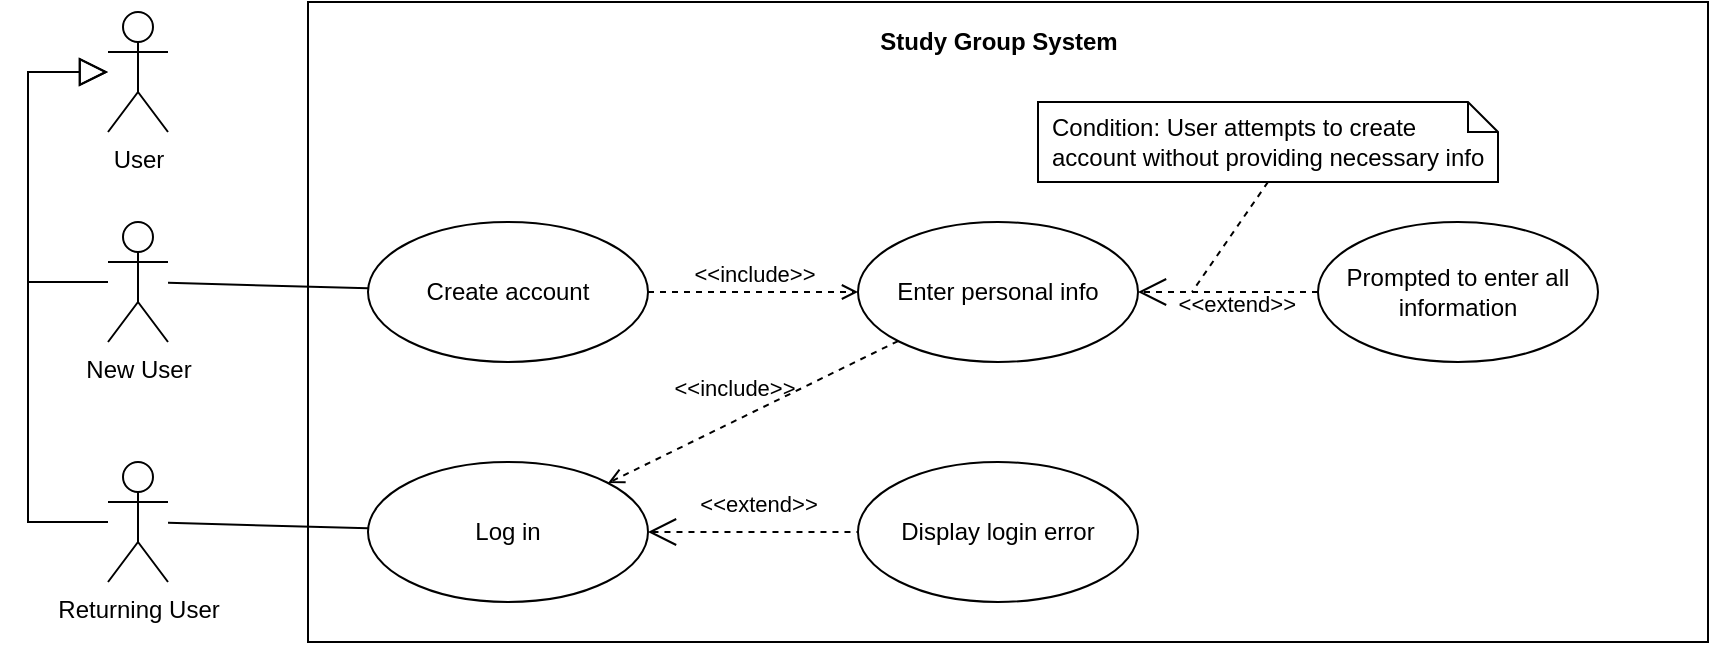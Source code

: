 <mxfile version="24.7.8">
  <diagram name="Page-1" id="9UVsAq16OEgGH-QT-e9c">
    <mxGraphModel dx="2074" dy="1199" grid="1" gridSize="10" guides="1" tooltips="1" connect="1" arrows="1" fold="1" page="1" pageScale="1" pageWidth="850" pageHeight="1100" math="0" shadow="0">
      <root>
        <mxCell id="0" />
        <mxCell id="1" parent="0" />
        <mxCell id="JgWOOsWS1i2mkN9p8RnF-55" value="" style="rounded=0;whiteSpace=wrap;html=1;" parent="1" vertex="1">
          <mxGeometry x="250" y="220" width="700" height="320" as="geometry" />
        </mxCell>
        <mxCell id="JgWOOsWS1i2mkN9p8RnF-3" value="User" style="shape=umlActor;html=1;verticalLabelPosition=bottom;verticalAlign=top;align=center;" parent="1" vertex="1">
          <mxGeometry x="150" y="225" width="30" height="60" as="geometry" />
        </mxCell>
        <mxCell id="JgWOOsWS1i2mkN9p8RnF-6" value="New User" style="shape=umlActor;html=1;verticalLabelPosition=bottom;verticalAlign=top;align=center;" parent="1" vertex="1">
          <mxGeometry x="150" y="330" width="30" height="60" as="geometry" />
        </mxCell>
        <mxCell id="JgWOOsWS1i2mkN9p8RnF-7" value="Returning User" style="shape=umlActor;html=1;verticalLabelPosition=bottom;verticalAlign=top;align=center;" parent="1" vertex="1">
          <mxGeometry x="150" y="450" width="30" height="60" as="geometry" />
        </mxCell>
        <mxCell id="JgWOOsWS1i2mkN9p8RnF-9" value="" style="edgeStyle=none;html=1;endArrow=block;endFill=0;endSize=12;verticalAlign=bottom;rounded=0;" parent="1" source="JgWOOsWS1i2mkN9p8RnF-6" target="JgWOOsWS1i2mkN9p8RnF-3" edge="1">
          <mxGeometry width="160" relative="1" as="geometry">
            <mxPoint x="140" y="190" as="sourcePoint" />
            <mxPoint x="110" y="240" as="targetPoint" />
            <Array as="points">
              <mxPoint x="110" y="360" />
              <mxPoint x="110" y="255" />
            </Array>
          </mxGeometry>
        </mxCell>
        <mxCell id="JgWOOsWS1i2mkN9p8RnF-10" value="" style="edgeStyle=none;html=1;endArrow=none;verticalAlign=bottom;rounded=0;" parent="1" source="JgWOOsWS1i2mkN9p8RnF-7" target="JgWOOsWS1i2mkN9p8RnF-2" edge="1">
          <mxGeometry width="160" relative="1" as="geometry">
            <mxPoint x="310" y="320" as="sourcePoint" />
            <mxPoint x="470" y="320" as="targetPoint" />
          </mxGeometry>
        </mxCell>
        <mxCell id="JgWOOsWS1i2mkN9p8RnF-11" value="" style="edgeStyle=none;html=1;endArrow=none;verticalAlign=bottom;rounded=0;" parent="1" source="JgWOOsWS1i2mkN9p8RnF-6" target="JgWOOsWS1i2mkN9p8RnF-4" edge="1">
          <mxGeometry width="160" relative="1" as="geometry">
            <mxPoint x="220" y="382" as="sourcePoint" />
            <mxPoint x="360" y="378" as="targetPoint" />
          </mxGeometry>
        </mxCell>
        <mxCell id="JgWOOsWS1i2mkN9p8RnF-61" value="" style="edgeStyle=none;html=1;endArrow=block;endFill=0;endSize=12;verticalAlign=bottom;rounded=0;" parent="1" source="JgWOOsWS1i2mkN9p8RnF-7" target="JgWOOsWS1i2mkN9p8RnF-3" edge="1">
          <mxGeometry width="160" relative="1" as="geometry">
            <mxPoint x="20" y="190" as="sourcePoint" />
            <mxPoint x="180" y="190" as="targetPoint" />
            <Array as="points">
              <mxPoint x="110" y="480" />
              <mxPoint x="110" y="255" />
            </Array>
          </mxGeometry>
        </mxCell>
        <mxCell id="JgWOOsWS1i2mkN9p8RnF-60" value="Study Group System" style="text;html=1;align=center;verticalAlign=middle;resizable=0;points=[];autosize=1;strokeColor=none;fillColor=none;fontStyle=1" parent="1" vertex="1">
          <mxGeometry x="530" y="225" width="130" height="30" as="geometry" />
        </mxCell>
        <mxCell id="JgWOOsWS1i2mkN9p8RnF-53" value="" style="group" parent="1" vertex="1" connectable="0">
          <mxGeometry x="280" y="270" width="545" height="210" as="geometry" />
        </mxCell>
        <mxCell id="JgWOOsWS1i2mkN9p8RnF-4" value="Create account" style="ellipse;whiteSpace=wrap;html=1;" parent="JgWOOsWS1i2mkN9p8RnF-53" vertex="1">
          <mxGeometry y="60" width="140" height="70" as="geometry" />
        </mxCell>
        <mxCell id="JgWOOsWS1i2mkN9p8RnF-12" value="Enter personal info" style="ellipse;whiteSpace=wrap;html=1;" parent="JgWOOsWS1i2mkN9p8RnF-53" vertex="1">
          <mxGeometry x="245" y="60" width="140" height="70" as="geometry" />
        </mxCell>
        <mxCell id="JgWOOsWS1i2mkN9p8RnF-14" value="&amp;lt;&amp;lt;include&amp;gt;&amp;gt;" style="edgeStyle=none;html=1;endArrow=open;verticalAlign=bottom;dashed=1;labelBackgroundColor=none;rounded=0;" parent="JgWOOsWS1i2mkN9p8RnF-53" source="JgWOOsWS1i2mkN9p8RnF-4" target="JgWOOsWS1i2mkN9p8RnF-12" edge="1">
          <mxGeometry width="160" relative="1" as="geometry">
            <mxPoint x="65" y="-10" as="sourcePoint" />
            <mxPoint x="225" y="-10" as="targetPoint" />
          </mxGeometry>
        </mxCell>
        <mxCell id="JgWOOsWS1i2mkN9p8RnF-15" value="Prompted to enter all information" style="ellipse;whiteSpace=wrap;html=1;" parent="JgWOOsWS1i2mkN9p8RnF-53" vertex="1">
          <mxGeometry x="475" y="60" width="140" height="70" as="geometry" />
        </mxCell>
        <mxCell id="JgWOOsWS1i2mkN9p8RnF-45" value="Condition: User attempts to create account without providing necessary info" style="shape=note;size=15;spacingLeft=5;align=left;whiteSpace=wrap;" parent="JgWOOsWS1i2mkN9p8RnF-53" vertex="1">
          <mxGeometry x="335" width="230" height="40" as="geometry" />
        </mxCell>
        <mxCell id="JgWOOsWS1i2mkN9p8RnF-46" value="&amp;lt;&amp;lt;extend&amp;gt;&amp;gt;" style="align=right;html=1;verticalAlign=bottom;rounded=0;labelBackgroundColor=none;endArrow=open;endSize=12;dashed=1;" parent="JgWOOsWS1i2mkN9p8RnF-53" source="JgWOOsWS1i2mkN9p8RnF-15" target="JgWOOsWS1i2mkN9p8RnF-12" edge="1">
          <mxGeometry x="-0.778" y="15" relative="1" as="geometry">
            <mxPoint x="295" y="40" as="targetPoint" />
            <mxPoint x="455" y="40" as="sourcePoint" />
            <mxPoint as="offset" />
          </mxGeometry>
        </mxCell>
        <mxCell id="JgWOOsWS1i2mkN9p8RnF-47" value="" style="edgeStyle=none;html=1;endArrow=none;rounded=0;labelBackgroundColor=none;dashed=1;exitX=0.5;exitY=1;" parent="JgWOOsWS1i2mkN9p8RnF-53" source="JgWOOsWS1i2mkN9p8RnF-45" edge="1">
          <mxGeometry relative="1" as="geometry">
            <mxPoint x="412" y="95" as="targetPoint" />
          </mxGeometry>
        </mxCell>
        <mxCell id="JgWOOsWS1i2mkN9p8RnF-2" value="Log in" style="ellipse;whiteSpace=wrap;html=1;" parent="1" vertex="1">
          <mxGeometry x="280" y="450" width="140" height="70" as="geometry" />
        </mxCell>
        <mxCell id="JgWOOsWS1i2mkN9p8RnF-18" value="Display login error" style="ellipse;whiteSpace=wrap;html=1;" parent="1" vertex="1">
          <mxGeometry x="525" y="450" width="140" height="70" as="geometry" />
        </mxCell>
        <mxCell id="JgWOOsWS1i2mkN9p8RnF-16" value="&amp;lt;&amp;lt;include&amp;gt;&amp;gt;" style="edgeStyle=none;html=1;endArrow=open;verticalAlign=bottom;dashed=1;labelBackgroundColor=none;rounded=0;" parent="1" source="JgWOOsWS1i2mkN9p8RnF-12" target="JgWOOsWS1i2mkN9p8RnF-2" edge="1">
          <mxGeometry x="0.092" y="-7" width="160" relative="1" as="geometry">
            <mxPoint x="345" y="250" as="sourcePoint" />
            <mxPoint x="505" y="250" as="targetPoint" />
            <mxPoint as="offset" />
          </mxGeometry>
        </mxCell>
        <mxCell id="JgWOOsWS1i2mkN9p8RnF-19" value="&amp;lt;&amp;lt;extend&amp;gt;&amp;gt;" style="edgeStyle=none;html=1;startArrow=open;endArrow=none;startSize=12;verticalAlign=bottom;dashed=1;labelBackgroundColor=none;rounded=0;" parent="1" source="JgWOOsWS1i2mkN9p8RnF-2" target="JgWOOsWS1i2mkN9p8RnF-18" edge="1">
          <mxGeometry x="0.048" y="5" width="160" relative="1" as="geometry">
            <mxPoint x="455" y="430" as="sourcePoint" />
            <mxPoint x="615" y="430" as="targetPoint" />
            <mxPoint as="offset" />
          </mxGeometry>
        </mxCell>
      </root>
    </mxGraphModel>
  </diagram>
</mxfile>
